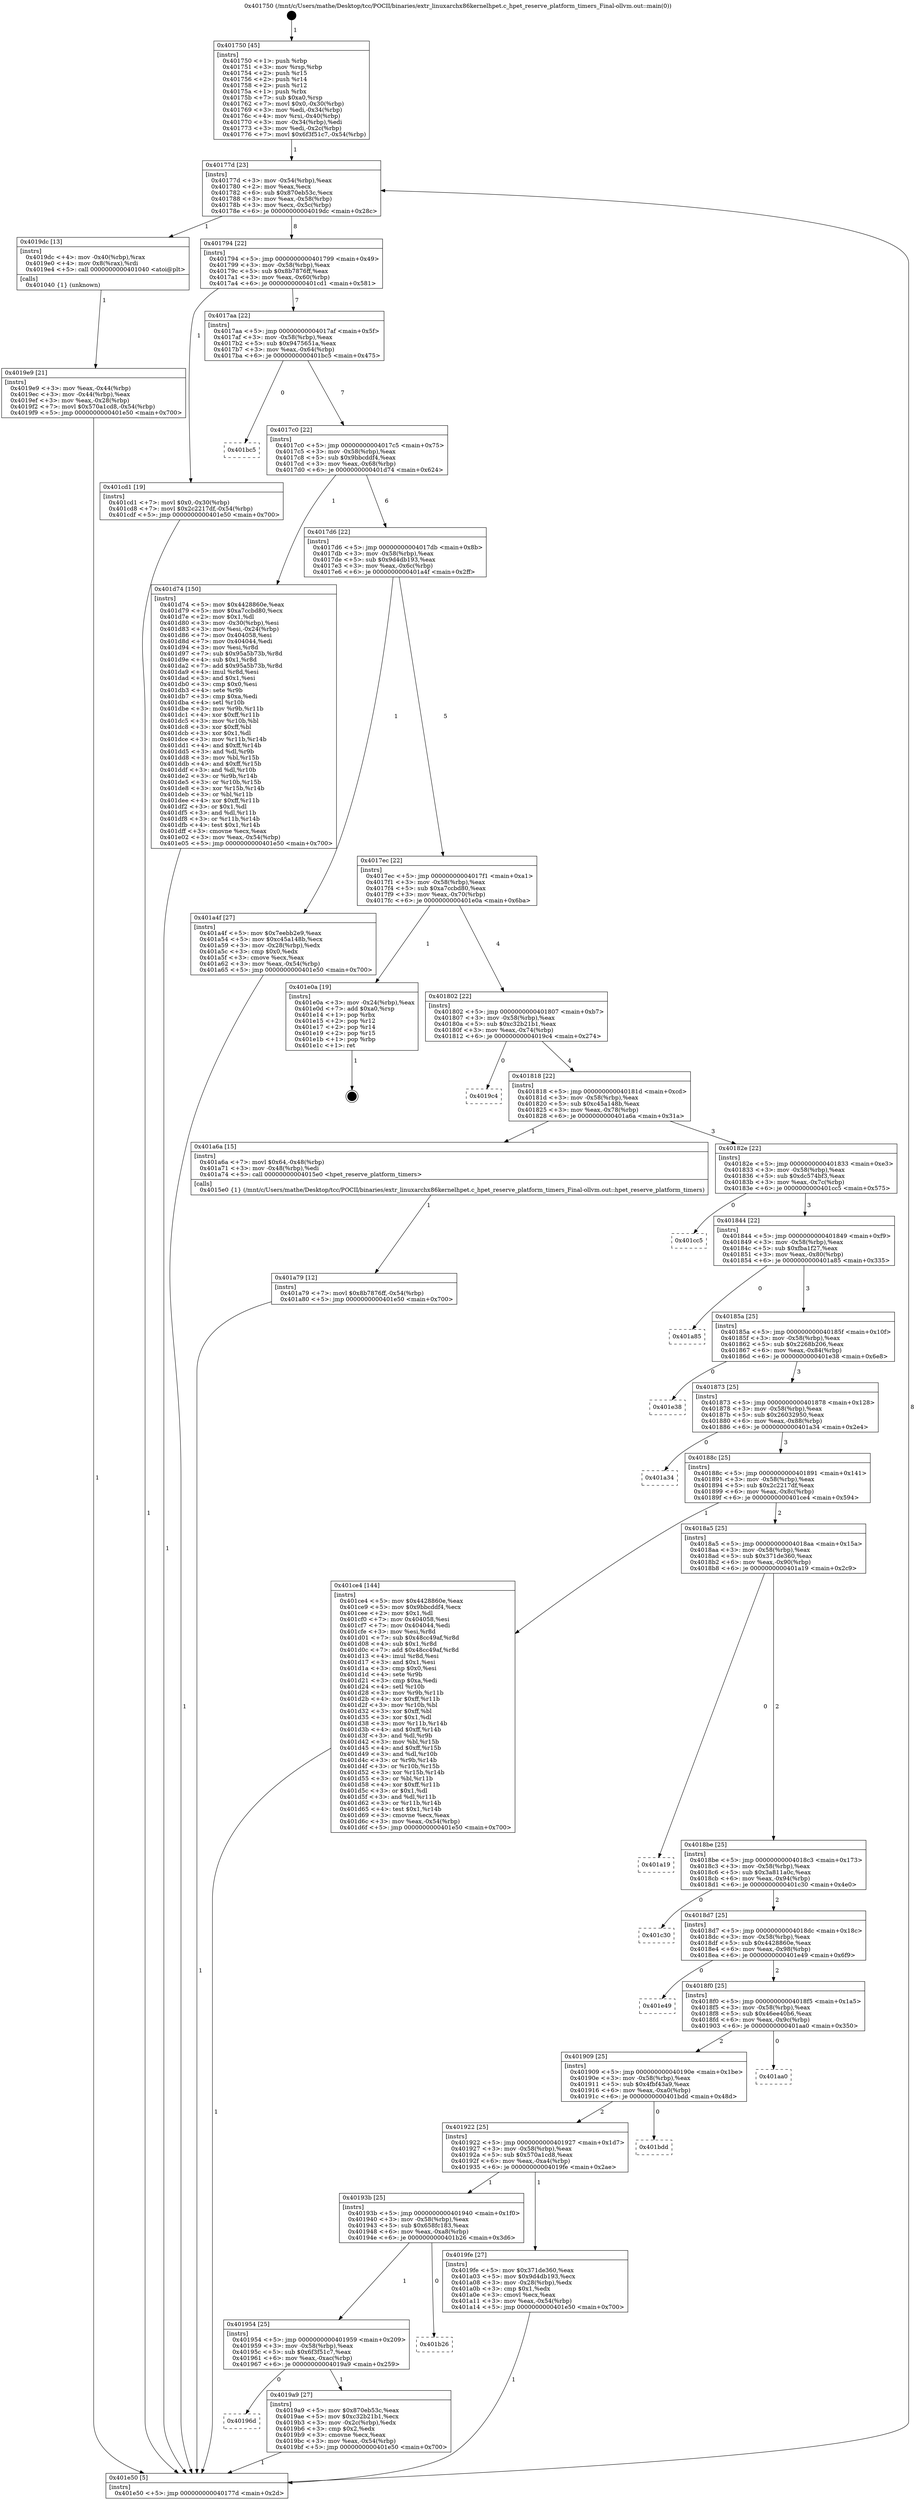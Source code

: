 digraph "0x401750" {
  label = "0x401750 (/mnt/c/Users/mathe/Desktop/tcc/POCII/binaries/extr_linuxarchx86kernelhpet.c_hpet_reserve_platform_timers_Final-ollvm.out::main(0))"
  labelloc = "t"
  node[shape=record]

  Entry [label="",width=0.3,height=0.3,shape=circle,fillcolor=black,style=filled]
  "0x40177d" [label="{
     0x40177d [23]\l
     | [instrs]\l
     &nbsp;&nbsp;0x40177d \<+3\>: mov -0x54(%rbp),%eax\l
     &nbsp;&nbsp;0x401780 \<+2\>: mov %eax,%ecx\l
     &nbsp;&nbsp;0x401782 \<+6\>: sub $0x870eb53c,%ecx\l
     &nbsp;&nbsp;0x401788 \<+3\>: mov %eax,-0x58(%rbp)\l
     &nbsp;&nbsp;0x40178b \<+3\>: mov %ecx,-0x5c(%rbp)\l
     &nbsp;&nbsp;0x40178e \<+6\>: je 00000000004019dc \<main+0x28c\>\l
  }"]
  "0x4019dc" [label="{
     0x4019dc [13]\l
     | [instrs]\l
     &nbsp;&nbsp;0x4019dc \<+4\>: mov -0x40(%rbp),%rax\l
     &nbsp;&nbsp;0x4019e0 \<+4\>: mov 0x8(%rax),%rdi\l
     &nbsp;&nbsp;0x4019e4 \<+5\>: call 0000000000401040 \<atoi@plt\>\l
     | [calls]\l
     &nbsp;&nbsp;0x401040 \{1\} (unknown)\l
  }"]
  "0x401794" [label="{
     0x401794 [22]\l
     | [instrs]\l
     &nbsp;&nbsp;0x401794 \<+5\>: jmp 0000000000401799 \<main+0x49\>\l
     &nbsp;&nbsp;0x401799 \<+3\>: mov -0x58(%rbp),%eax\l
     &nbsp;&nbsp;0x40179c \<+5\>: sub $0x8b7876ff,%eax\l
     &nbsp;&nbsp;0x4017a1 \<+3\>: mov %eax,-0x60(%rbp)\l
     &nbsp;&nbsp;0x4017a4 \<+6\>: je 0000000000401cd1 \<main+0x581\>\l
  }"]
  Exit [label="",width=0.3,height=0.3,shape=circle,fillcolor=black,style=filled,peripheries=2]
  "0x401cd1" [label="{
     0x401cd1 [19]\l
     | [instrs]\l
     &nbsp;&nbsp;0x401cd1 \<+7\>: movl $0x0,-0x30(%rbp)\l
     &nbsp;&nbsp;0x401cd8 \<+7\>: movl $0x2c2217df,-0x54(%rbp)\l
     &nbsp;&nbsp;0x401cdf \<+5\>: jmp 0000000000401e50 \<main+0x700\>\l
  }"]
  "0x4017aa" [label="{
     0x4017aa [22]\l
     | [instrs]\l
     &nbsp;&nbsp;0x4017aa \<+5\>: jmp 00000000004017af \<main+0x5f\>\l
     &nbsp;&nbsp;0x4017af \<+3\>: mov -0x58(%rbp),%eax\l
     &nbsp;&nbsp;0x4017b2 \<+5\>: sub $0x9475651a,%eax\l
     &nbsp;&nbsp;0x4017b7 \<+3\>: mov %eax,-0x64(%rbp)\l
     &nbsp;&nbsp;0x4017ba \<+6\>: je 0000000000401bc5 \<main+0x475\>\l
  }"]
  "0x401a79" [label="{
     0x401a79 [12]\l
     | [instrs]\l
     &nbsp;&nbsp;0x401a79 \<+7\>: movl $0x8b7876ff,-0x54(%rbp)\l
     &nbsp;&nbsp;0x401a80 \<+5\>: jmp 0000000000401e50 \<main+0x700\>\l
  }"]
  "0x401bc5" [label="{
     0x401bc5\l
  }", style=dashed]
  "0x4017c0" [label="{
     0x4017c0 [22]\l
     | [instrs]\l
     &nbsp;&nbsp;0x4017c0 \<+5\>: jmp 00000000004017c5 \<main+0x75\>\l
     &nbsp;&nbsp;0x4017c5 \<+3\>: mov -0x58(%rbp),%eax\l
     &nbsp;&nbsp;0x4017c8 \<+5\>: sub $0x9bbcddf4,%eax\l
     &nbsp;&nbsp;0x4017cd \<+3\>: mov %eax,-0x68(%rbp)\l
     &nbsp;&nbsp;0x4017d0 \<+6\>: je 0000000000401d74 \<main+0x624\>\l
  }"]
  "0x4019e9" [label="{
     0x4019e9 [21]\l
     | [instrs]\l
     &nbsp;&nbsp;0x4019e9 \<+3\>: mov %eax,-0x44(%rbp)\l
     &nbsp;&nbsp;0x4019ec \<+3\>: mov -0x44(%rbp),%eax\l
     &nbsp;&nbsp;0x4019ef \<+3\>: mov %eax,-0x28(%rbp)\l
     &nbsp;&nbsp;0x4019f2 \<+7\>: movl $0x570a1cd8,-0x54(%rbp)\l
     &nbsp;&nbsp;0x4019f9 \<+5\>: jmp 0000000000401e50 \<main+0x700\>\l
  }"]
  "0x401d74" [label="{
     0x401d74 [150]\l
     | [instrs]\l
     &nbsp;&nbsp;0x401d74 \<+5\>: mov $0x4428860e,%eax\l
     &nbsp;&nbsp;0x401d79 \<+5\>: mov $0xa7ccbd80,%ecx\l
     &nbsp;&nbsp;0x401d7e \<+2\>: mov $0x1,%dl\l
     &nbsp;&nbsp;0x401d80 \<+3\>: mov -0x30(%rbp),%esi\l
     &nbsp;&nbsp;0x401d83 \<+3\>: mov %esi,-0x24(%rbp)\l
     &nbsp;&nbsp;0x401d86 \<+7\>: mov 0x404058,%esi\l
     &nbsp;&nbsp;0x401d8d \<+7\>: mov 0x404044,%edi\l
     &nbsp;&nbsp;0x401d94 \<+3\>: mov %esi,%r8d\l
     &nbsp;&nbsp;0x401d97 \<+7\>: sub $0x95a5b73b,%r8d\l
     &nbsp;&nbsp;0x401d9e \<+4\>: sub $0x1,%r8d\l
     &nbsp;&nbsp;0x401da2 \<+7\>: add $0x95a5b73b,%r8d\l
     &nbsp;&nbsp;0x401da9 \<+4\>: imul %r8d,%esi\l
     &nbsp;&nbsp;0x401dad \<+3\>: and $0x1,%esi\l
     &nbsp;&nbsp;0x401db0 \<+3\>: cmp $0x0,%esi\l
     &nbsp;&nbsp;0x401db3 \<+4\>: sete %r9b\l
     &nbsp;&nbsp;0x401db7 \<+3\>: cmp $0xa,%edi\l
     &nbsp;&nbsp;0x401dba \<+4\>: setl %r10b\l
     &nbsp;&nbsp;0x401dbe \<+3\>: mov %r9b,%r11b\l
     &nbsp;&nbsp;0x401dc1 \<+4\>: xor $0xff,%r11b\l
     &nbsp;&nbsp;0x401dc5 \<+3\>: mov %r10b,%bl\l
     &nbsp;&nbsp;0x401dc8 \<+3\>: xor $0xff,%bl\l
     &nbsp;&nbsp;0x401dcb \<+3\>: xor $0x1,%dl\l
     &nbsp;&nbsp;0x401dce \<+3\>: mov %r11b,%r14b\l
     &nbsp;&nbsp;0x401dd1 \<+4\>: and $0xff,%r14b\l
     &nbsp;&nbsp;0x401dd5 \<+3\>: and %dl,%r9b\l
     &nbsp;&nbsp;0x401dd8 \<+3\>: mov %bl,%r15b\l
     &nbsp;&nbsp;0x401ddb \<+4\>: and $0xff,%r15b\l
     &nbsp;&nbsp;0x401ddf \<+3\>: and %dl,%r10b\l
     &nbsp;&nbsp;0x401de2 \<+3\>: or %r9b,%r14b\l
     &nbsp;&nbsp;0x401de5 \<+3\>: or %r10b,%r15b\l
     &nbsp;&nbsp;0x401de8 \<+3\>: xor %r15b,%r14b\l
     &nbsp;&nbsp;0x401deb \<+3\>: or %bl,%r11b\l
     &nbsp;&nbsp;0x401dee \<+4\>: xor $0xff,%r11b\l
     &nbsp;&nbsp;0x401df2 \<+3\>: or $0x1,%dl\l
     &nbsp;&nbsp;0x401df5 \<+3\>: and %dl,%r11b\l
     &nbsp;&nbsp;0x401df8 \<+3\>: or %r11b,%r14b\l
     &nbsp;&nbsp;0x401dfb \<+4\>: test $0x1,%r14b\l
     &nbsp;&nbsp;0x401dff \<+3\>: cmovne %ecx,%eax\l
     &nbsp;&nbsp;0x401e02 \<+3\>: mov %eax,-0x54(%rbp)\l
     &nbsp;&nbsp;0x401e05 \<+5\>: jmp 0000000000401e50 \<main+0x700\>\l
  }"]
  "0x4017d6" [label="{
     0x4017d6 [22]\l
     | [instrs]\l
     &nbsp;&nbsp;0x4017d6 \<+5\>: jmp 00000000004017db \<main+0x8b\>\l
     &nbsp;&nbsp;0x4017db \<+3\>: mov -0x58(%rbp),%eax\l
     &nbsp;&nbsp;0x4017de \<+5\>: sub $0x9d4db193,%eax\l
     &nbsp;&nbsp;0x4017e3 \<+3\>: mov %eax,-0x6c(%rbp)\l
     &nbsp;&nbsp;0x4017e6 \<+6\>: je 0000000000401a4f \<main+0x2ff\>\l
  }"]
  "0x401750" [label="{
     0x401750 [45]\l
     | [instrs]\l
     &nbsp;&nbsp;0x401750 \<+1\>: push %rbp\l
     &nbsp;&nbsp;0x401751 \<+3\>: mov %rsp,%rbp\l
     &nbsp;&nbsp;0x401754 \<+2\>: push %r15\l
     &nbsp;&nbsp;0x401756 \<+2\>: push %r14\l
     &nbsp;&nbsp;0x401758 \<+2\>: push %r12\l
     &nbsp;&nbsp;0x40175a \<+1\>: push %rbx\l
     &nbsp;&nbsp;0x40175b \<+7\>: sub $0xa0,%rsp\l
     &nbsp;&nbsp;0x401762 \<+7\>: movl $0x0,-0x30(%rbp)\l
     &nbsp;&nbsp;0x401769 \<+3\>: mov %edi,-0x34(%rbp)\l
     &nbsp;&nbsp;0x40176c \<+4\>: mov %rsi,-0x40(%rbp)\l
     &nbsp;&nbsp;0x401770 \<+3\>: mov -0x34(%rbp),%edi\l
     &nbsp;&nbsp;0x401773 \<+3\>: mov %edi,-0x2c(%rbp)\l
     &nbsp;&nbsp;0x401776 \<+7\>: movl $0x6f3f51c7,-0x54(%rbp)\l
  }"]
  "0x401a4f" [label="{
     0x401a4f [27]\l
     | [instrs]\l
     &nbsp;&nbsp;0x401a4f \<+5\>: mov $0x7eebb2e9,%eax\l
     &nbsp;&nbsp;0x401a54 \<+5\>: mov $0xc45a148b,%ecx\l
     &nbsp;&nbsp;0x401a59 \<+3\>: mov -0x28(%rbp),%edx\l
     &nbsp;&nbsp;0x401a5c \<+3\>: cmp $0x0,%edx\l
     &nbsp;&nbsp;0x401a5f \<+3\>: cmove %ecx,%eax\l
     &nbsp;&nbsp;0x401a62 \<+3\>: mov %eax,-0x54(%rbp)\l
     &nbsp;&nbsp;0x401a65 \<+5\>: jmp 0000000000401e50 \<main+0x700\>\l
  }"]
  "0x4017ec" [label="{
     0x4017ec [22]\l
     | [instrs]\l
     &nbsp;&nbsp;0x4017ec \<+5\>: jmp 00000000004017f1 \<main+0xa1\>\l
     &nbsp;&nbsp;0x4017f1 \<+3\>: mov -0x58(%rbp),%eax\l
     &nbsp;&nbsp;0x4017f4 \<+5\>: sub $0xa7ccbd80,%eax\l
     &nbsp;&nbsp;0x4017f9 \<+3\>: mov %eax,-0x70(%rbp)\l
     &nbsp;&nbsp;0x4017fc \<+6\>: je 0000000000401e0a \<main+0x6ba\>\l
  }"]
  "0x401e50" [label="{
     0x401e50 [5]\l
     | [instrs]\l
     &nbsp;&nbsp;0x401e50 \<+5\>: jmp 000000000040177d \<main+0x2d\>\l
  }"]
  "0x401e0a" [label="{
     0x401e0a [19]\l
     | [instrs]\l
     &nbsp;&nbsp;0x401e0a \<+3\>: mov -0x24(%rbp),%eax\l
     &nbsp;&nbsp;0x401e0d \<+7\>: add $0xa0,%rsp\l
     &nbsp;&nbsp;0x401e14 \<+1\>: pop %rbx\l
     &nbsp;&nbsp;0x401e15 \<+2\>: pop %r12\l
     &nbsp;&nbsp;0x401e17 \<+2\>: pop %r14\l
     &nbsp;&nbsp;0x401e19 \<+2\>: pop %r15\l
     &nbsp;&nbsp;0x401e1b \<+1\>: pop %rbp\l
     &nbsp;&nbsp;0x401e1c \<+1\>: ret\l
  }"]
  "0x401802" [label="{
     0x401802 [22]\l
     | [instrs]\l
     &nbsp;&nbsp;0x401802 \<+5\>: jmp 0000000000401807 \<main+0xb7\>\l
     &nbsp;&nbsp;0x401807 \<+3\>: mov -0x58(%rbp),%eax\l
     &nbsp;&nbsp;0x40180a \<+5\>: sub $0xc32b21b1,%eax\l
     &nbsp;&nbsp;0x40180f \<+3\>: mov %eax,-0x74(%rbp)\l
     &nbsp;&nbsp;0x401812 \<+6\>: je 00000000004019c4 \<main+0x274\>\l
  }"]
  "0x40196d" [label="{
     0x40196d\l
  }", style=dashed]
  "0x4019c4" [label="{
     0x4019c4\l
  }", style=dashed]
  "0x401818" [label="{
     0x401818 [22]\l
     | [instrs]\l
     &nbsp;&nbsp;0x401818 \<+5\>: jmp 000000000040181d \<main+0xcd\>\l
     &nbsp;&nbsp;0x40181d \<+3\>: mov -0x58(%rbp),%eax\l
     &nbsp;&nbsp;0x401820 \<+5\>: sub $0xc45a148b,%eax\l
     &nbsp;&nbsp;0x401825 \<+3\>: mov %eax,-0x78(%rbp)\l
     &nbsp;&nbsp;0x401828 \<+6\>: je 0000000000401a6a \<main+0x31a\>\l
  }"]
  "0x4019a9" [label="{
     0x4019a9 [27]\l
     | [instrs]\l
     &nbsp;&nbsp;0x4019a9 \<+5\>: mov $0x870eb53c,%eax\l
     &nbsp;&nbsp;0x4019ae \<+5\>: mov $0xc32b21b1,%ecx\l
     &nbsp;&nbsp;0x4019b3 \<+3\>: mov -0x2c(%rbp),%edx\l
     &nbsp;&nbsp;0x4019b6 \<+3\>: cmp $0x2,%edx\l
     &nbsp;&nbsp;0x4019b9 \<+3\>: cmovne %ecx,%eax\l
     &nbsp;&nbsp;0x4019bc \<+3\>: mov %eax,-0x54(%rbp)\l
     &nbsp;&nbsp;0x4019bf \<+5\>: jmp 0000000000401e50 \<main+0x700\>\l
  }"]
  "0x401a6a" [label="{
     0x401a6a [15]\l
     | [instrs]\l
     &nbsp;&nbsp;0x401a6a \<+7\>: movl $0x64,-0x48(%rbp)\l
     &nbsp;&nbsp;0x401a71 \<+3\>: mov -0x48(%rbp),%edi\l
     &nbsp;&nbsp;0x401a74 \<+5\>: call 00000000004015e0 \<hpet_reserve_platform_timers\>\l
     | [calls]\l
     &nbsp;&nbsp;0x4015e0 \{1\} (/mnt/c/Users/mathe/Desktop/tcc/POCII/binaries/extr_linuxarchx86kernelhpet.c_hpet_reserve_platform_timers_Final-ollvm.out::hpet_reserve_platform_timers)\l
  }"]
  "0x40182e" [label="{
     0x40182e [22]\l
     | [instrs]\l
     &nbsp;&nbsp;0x40182e \<+5\>: jmp 0000000000401833 \<main+0xe3\>\l
     &nbsp;&nbsp;0x401833 \<+3\>: mov -0x58(%rbp),%eax\l
     &nbsp;&nbsp;0x401836 \<+5\>: sub $0xdc574bf3,%eax\l
     &nbsp;&nbsp;0x40183b \<+3\>: mov %eax,-0x7c(%rbp)\l
     &nbsp;&nbsp;0x40183e \<+6\>: je 0000000000401cc5 \<main+0x575\>\l
  }"]
  "0x401954" [label="{
     0x401954 [25]\l
     | [instrs]\l
     &nbsp;&nbsp;0x401954 \<+5\>: jmp 0000000000401959 \<main+0x209\>\l
     &nbsp;&nbsp;0x401959 \<+3\>: mov -0x58(%rbp),%eax\l
     &nbsp;&nbsp;0x40195c \<+5\>: sub $0x6f3f51c7,%eax\l
     &nbsp;&nbsp;0x401961 \<+6\>: mov %eax,-0xac(%rbp)\l
     &nbsp;&nbsp;0x401967 \<+6\>: je 00000000004019a9 \<main+0x259\>\l
  }"]
  "0x401cc5" [label="{
     0x401cc5\l
  }", style=dashed]
  "0x401844" [label="{
     0x401844 [22]\l
     | [instrs]\l
     &nbsp;&nbsp;0x401844 \<+5\>: jmp 0000000000401849 \<main+0xf9\>\l
     &nbsp;&nbsp;0x401849 \<+3\>: mov -0x58(%rbp),%eax\l
     &nbsp;&nbsp;0x40184c \<+5\>: sub $0xfba1f27,%eax\l
     &nbsp;&nbsp;0x401851 \<+3\>: mov %eax,-0x80(%rbp)\l
     &nbsp;&nbsp;0x401854 \<+6\>: je 0000000000401a85 \<main+0x335\>\l
  }"]
  "0x401b26" [label="{
     0x401b26\l
  }", style=dashed]
  "0x401a85" [label="{
     0x401a85\l
  }", style=dashed]
  "0x40185a" [label="{
     0x40185a [25]\l
     | [instrs]\l
     &nbsp;&nbsp;0x40185a \<+5\>: jmp 000000000040185f \<main+0x10f\>\l
     &nbsp;&nbsp;0x40185f \<+3\>: mov -0x58(%rbp),%eax\l
     &nbsp;&nbsp;0x401862 \<+5\>: sub $0x2268b206,%eax\l
     &nbsp;&nbsp;0x401867 \<+6\>: mov %eax,-0x84(%rbp)\l
     &nbsp;&nbsp;0x40186d \<+6\>: je 0000000000401e38 \<main+0x6e8\>\l
  }"]
  "0x40193b" [label="{
     0x40193b [25]\l
     | [instrs]\l
     &nbsp;&nbsp;0x40193b \<+5\>: jmp 0000000000401940 \<main+0x1f0\>\l
     &nbsp;&nbsp;0x401940 \<+3\>: mov -0x58(%rbp),%eax\l
     &nbsp;&nbsp;0x401943 \<+5\>: sub $0x658fc183,%eax\l
     &nbsp;&nbsp;0x401948 \<+6\>: mov %eax,-0xa8(%rbp)\l
     &nbsp;&nbsp;0x40194e \<+6\>: je 0000000000401b26 \<main+0x3d6\>\l
  }"]
  "0x401e38" [label="{
     0x401e38\l
  }", style=dashed]
  "0x401873" [label="{
     0x401873 [25]\l
     | [instrs]\l
     &nbsp;&nbsp;0x401873 \<+5\>: jmp 0000000000401878 \<main+0x128\>\l
     &nbsp;&nbsp;0x401878 \<+3\>: mov -0x58(%rbp),%eax\l
     &nbsp;&nbsp;0x40187b \<+5\>: sub $0x26032950,%eax\l
     &nbsp;&nbsp;0x401880 \<+6\>: mov %eax,-0x88(%rbp)\l
     &nbsp;&nbsp;0x401886 \<+6\>: je 0000000000401a34 \<main+0x2e4\>\l
  }"]
  "0x4019fe" [label="{
     0x4019fe [27]\l
     | [instrs]\l
     &nbsp;&nbsp;0x4019fe \<+5\>: mov $0x371de360,%eax\l
     &nbsp;&nbsp;0x401a03 \<+5\>: mov $0x9d4db193,%ecx\l
     &nbsp;&nbsp;0x401a08 \<+3\>: mov -0x28(%rbp),%edx\l
     &nbsp;&nbsp;0x401a0b \<+3\>: cmp $0x1,%edx\l
     &nbsp;&nbsp;0x401a0e \<+3\>: cmovl %ecx,%eax\l
     &nbsp;&nbsp;0x401a11 \<+3\>: mov %eax,-0x54(%rbp)\l
     &nbsp;&nbsp;0x401a14 \<+5\>: jmp 0000000000401e50 \<main+0x700\>\l
  }"]
  "0x401a34" [label="{
     0x401a34\l
  }", style=dashed]
  "0x40188c" [label="{
     0x40188c [25]\l
     | [instrs]\l
     &nbsp;&nbsp;0x40188c \<+5\>: jmp 0000000000401891 \<main+0x141\>\l
     &nbsp;&nbsp;0x401891 \<+3\>: mov -0x58(%rbp),%eax\l
     &nbsp;&nbsp;0x401894 \<+5\>: sub $0x2c2217df,%eax\l
     &nbsp;&nbsp;0x401899 \<+6\>: mov %eax,-0x8c(%rbp)\l
     &nbsp;&nbsp;0x40189f \<+6\>: je 0000000000401ce4 \<main+0x594\>\l
  }"]
  "0x401922" [label="{
     0x401922 [25]\l
     | [instrs]\l
     &nbsp;&nbsp;0x401922 \<+5\>: jmp 0000000000401927 \<main+0x1d7\>\l
     &nbsp;&nbsp;0x401927 \<+3\>: mov -0x58(%rbp),%eax\l
     &nbsp;&nbsp;0x40192a \<+5\>: sub $0x570a1cd8,%eax\l
     &nbsp;&nbsp;0x40192f \<+6\>: mov %eax,-0xa4(%rbp)\l
     &nbsp;&nbsp;0x401935 \<+6\>: je 00000000004019fe \<main+0x2ae\>\l
  }"]
  "0x401ce4" [label="{
     0x401ce4 [144]\l
     | [instrs]\l
     &nbsp;&nbsp;0x401ce4 \<+5\>: mov $0x4428860e,%eax\l
     &nbsp;&nbsp;0x401ce9 \<+5\>: mov $0x9bbcddf4,%ecx\l
     &nbsp;&nbsp;0x401cee \<+2\>: mov $0x1,%dl\l
     &nbsp;&nbsp;0x401cf0 \<+7\>: mov 0x404058,%esi\l
     &nbsp;&nbsp;0x401cf7 \<+7\>: mov 0x404044,%edi\l
     &nbsp;&nbsp;0x401cfe \<+3\>: mov %esi,%r8d\l
     &nbsp;&nbsp;0x401d01 \<+7\>: sub $0x48cc49af,%r8d\l
     &nbsp;&nbsp;0x401d08 \<+4\>: sub $0x1,%r8d\l
     &nbsp;&nbsp;0x401d0c \<+7\>: add $0x48cc49af,%r8d\l
     &nbsp;&nbsp;0x401d13 \<+4\>: imul %r8d,%esi\l
     &nbsp;&nbsp;0x401d17 \<+3\>: and $0x1,%esi\l
     &nbsp;&nbsp;0x401d1a \<+3\>: cmp $0x0,%esi\l
     &nbsp;&nbsp;0x401d1d \<+4\>: sete %r9b\l
     &nbsp;&nbsp;0x401d21 \<+3\>: cmp $0xa,%edi\l
     &nbsp;&nbsp;0x401d24 \<+4\>: setl %r10b\l
     &nbsp;&nbsp;0x401d28 \<+3\>: mov %r9b,%r11b\l
     &nbsp;&nbsp;0x401d2b \<+4\>: xor $0xff,%r11b\l
     &nbsp;&nbsp;0x401d2f \<+3\>: mov %r10b,%bl\l
     &nbsp;&nbsp;0x401d32 \<+3\>: xor $0xff,%bl\l
     &nbsp;&nbsp;0x401d35 \<+3\>: xor $0x1,%dl\l
     &nbsp;&nbsp;0x401d38 \<+3\>: mov %r11b,%r14b\l
     &nbsp;&nbsp;0x401d3b \<+4\>: and $0xff,%r14b\l
     &nbsp;&nbsp;0x401d3f \<+3\>: and %dl,%r9b\l
     &nbsp;&nbsp;0x401d42 \<+3\>: mov %bl,%r15b\l
     &nbsp;&nbsp;0x401d45 \<+4\>: and $0xff,%r15b\l
     &nbsp;&nbsp;0x401d49 \<+3\>: and %dl,%r10b\l
     &nbsp;&nbsp;0x401d4c \<+3\>: or %r9b,%r14b\l
     &nbsp;&nbsp;0x401d4f \<+3\>: or %r10b,%r15b\l
     &nbsp;&nbsp;0x401d52 \<+3\>: xor %r15b,%r14b\l
     &nbsp;&nbsp;0x401d55 \<+3\>: or %bl,%r11b\l
     &nbsp;&nbsp;0x401d58 \<+4\>: xor $0xff,%r11b\l
     &nbsp;&nbsp;0x401d5c \<+3\>: or $0x1,%dl\l
     &nbsp;&nbsp;0x401d5f \<+3\>: and %dl,%r11b\l
     &nbsp;&nbsp;0x401d62 \<+3\>: or %r11b,%r14b\l
     &nbsp;&nbsp;0x401d65 \<+4\>: test $0x1,%r14b\l
     &nbsp;&nbsp;0x401d69 \<+3\>: cmovne %ecx,%eax\l
     &nbsp;&nbsp;0x401d6c \<+3\>: mov %eax,-0x54(%rbp)\l
     &nbsp;&nbsp;0x401d6f \<+5\>: jmp 0000000000401e50 \<main+0x700\>\l
  }"]
  "0x4018a5" [label="{
     0x4018a5 [25]\l
     | [instrs]\l
     &nbsp;&nbsp;0x4018a5 \<+5\>: jmp 00000000004018aa \<main+0x15a\>\l
     &nbsp;&nbsp;0x4018aa \<+3\>: mov -0x58(%rbp),%eax\l
     &nbsp;&nbsp;0x4018ad \<+5\>: sub $0x371de360,%eax\l
     &nbsp;&nbsp;0x4018b2 \<+6\>: mov %eax,-0x90(%rbp)\l
     &nbsp;&nbsp;0x4018b8 \<+6\>: je 0000000000401a19 \<main+0x2c9\>\l
  }"]
  "0x401bdd" [label="{
     0x401bdd\l
  }", style=dashed]
  "0x401a19" [label="{
     0x401a19\l
  }", style=dashed]
  "0x4018be" [label="{
     0x4018be [25]\l
     | [instrs]\l
     &nbsp;&nbsp;0x4018be \<+5\>: jmp 00000000004018c3 \<main+0x173\>\l
     &nbsp;&nbsp;0x4018c3 \<+3\>: mov -0x58(%rbp),%eax\l
     &nbsp;&nbsp;0x4018c6 \<+5\>: sub $0x3a811a0c,%eax\l
     &nbsp;&nbsp;0x4018cb \<+6\>: mov %eax,-0x94(%rbp)\l
     &nbsp;&nbsp;0x4018d1 \<+6\>: je 0000000000401c30 \<main+0x4e0\>\l
  }"]
  "0x401909" [label="{
     0x401909 [25]\l
     | [instrs]\l
     &nbsp;&nbsp;0x401909 \<+5\>: jmp 000000000040190e \<main+0x1be\>\l
     &nbsp;&nbsp;0x40190e \<+3\>: mov -0x58(%rbp),%eax\l
     &nbsp;&nbsp;0x401911 \<+5\>: sub $0x4fbf43a9,%eax\l
     &nbsp;&nbsp;0x401916 \<+6\>: mov %eax,-0xa0(%rbp)\l
     &nbsp;&nbsp;0x40191c \<+6\>: je 0000000000401bdd \<main+0x48d\>\l
  }"]
  "0x401c30" [label="{
     0x401c30\l
  }", style=dashed]
  "0x4018d7" [label="{
     0x4018d7 [25]\l
     | [instrs]\l
     &nbsp;&nbsp;0x4018d7 \<+5\>: jmp 00000000004018dc \<main+0x18c\>\l
     &nbsp;&nbsp;0x4018dc \<+3\>: mov -0x58(%rbp),%eax\l
     &nbsp;&nbsp;0x4018df \<+5\>: sub $0x4428860e,%eax\l
     &nbsp;&nbsp;0x4018e4 \<+6\>: mov %eax,-0x98(%rbp)\l
     &nbsp;&nbsp;0x4018ea \<+6\>: je 0000000000401e49 \<main+0x6f9\>\l
  }"]
  "0x401aa0" [label="{
     0x401aa0\l
  }", style=dashed]
  "0x401e49" [label="{
     0x401e49\l
  }", style=dashed]
  "0x4018f0" [label="{
     0x4018f0 [25]\l
     | [instrs]\l
     &nbsp;&nbsp;0x4018f0 \<+5\>: jmp 00000000004018f5 \<main+0x1a5\>\l
     &nbsp;&nbsp;0x4018f5 \<+3\>: mov -0x58(%rbp),%eax\l
     &nbsp;&nbsp;0x4018f8 \<+5\>: sub $0x46ee40b6,%eax\l
     &nbsp;&nbsp;0x4018fd \<+6\>: mov %eax,-0x9c(%rbp)\l
     &nbsp;&nbsp;0x401903 \<+6\>: je 0000000000401aa0 \<main+0x350\>\l
  }"]
  Entry -> "0x401750" [label=" 1"]
  "0x40177d" -> "0x4019dc" [label=" 1"]
  "0x40177d" -> "0x401794" [label=" 8"]
  "0x401e0a" -> Exit [label=" 1"]
  "0x401794" -> "0x401cd1" [label=" 1"]
  "0x401794" -> "0x4017aa" [label=" 7"]
  "0x401d74" -> "0x401e50" [label=" 1"]
  "0x4017aa" -> "0x401bc5" [label=" 0"]
  "0x4017aa" -> "0x4017c0" [label=" 7"]
  "0x401ce4" -> "0x401e50" [label=" 1"]
  "0x4017c0" -> "0x401d74" [label=" 1"]
  "0x4017c0" -> "0x4017d6" [label=" 6"]
  "0x401cd1" -> "0x401e50" [label=" 1"]
  "0x4017d6" -> "0x401a4f" [label=" 1"]
  "0x4017d6" -> "0x4017ec" [label=" 5"]
  "0x401a79" -> "0x401e50" [label=" 1"]
  "0x4017ec" -> "0x401e0a" [label=" 1"]
  "0x4017ec" -> "0x401802" [label=" 4"]
  "0x401a6a" -> "0x401a79" [label=" 1"]
  "0x401802" -> "0x4019c4" [label=" 0"]
  "0x401802" -> "0x401818" [label=" 4"]
  "0x401a4f" -> "0x401e50" [label=" 1"]
  "0x401818" -> "0x401a6a" [label=" 1"]
  "0x401818" -> "0x40182e" [label=" 3"]
  "0x4019fe" -> "0x401e50" [label=" 1"]
  "0x40182e" -> "0x401cc5" [label=" 0"]
  "0x40182e" -> "0x401844" [label=" 3"]
  "0x4019dc" -> "0x4019e9" [label=" 1"]
  "0x401844" -> "0x401a85" [label=" 0"]
  "0x401844" -> "0x40185a" [label=" 3"]
  "0x401e50" -> "0x40177d" [label=" 8"]
  "0x40185a" -> "0x401e38" [label=" 0"]
  "0x40185a" -> "0x401873" [label=" 3"]
  "0x4019a9" -> "0x401e50" [label=" 1"]
  "0x401873" -> "0x401a34" [label=" 0"]
  "0x401873" -> "0x40188c" [label=" 3"]
  "0x401954" -> "0x40196d" [label=" 0"]
  "0x40188c" -> "0x401ce4" [label=" 1"]
  "0x40188c" -> "0x4018a5" [label=" 2"]
  "0x4019e9" -> "0x401e50" [label=" 1"]
  "0x4018a5" -> "0x401a19" [label=" 0"]
  "0x4018a5" -> "0x4018be" [label=" 2"]
  "0x40193b" -> "0x401954" [label=" 1"]
  "0x4018be" -> "0x401c30" [label=" 0"]
  "0x4018be" -> "0x4018d7" [label=" 2"]
  "0x401750" -> "0x40177d" [label=" 1"]
  "0x4018d7" -> "0x401e49" [label=" 0"]
  "0x4018d7" -> "0x4018f0" [label=" 2"]
  "0x401922" -> "0x40193b" [label=" 1"]
  "0x4018f0" -> "0x401aa0" [label=" 0"]
  "0x4018f0" -> "0x401909" [label=" 2"]
  "0x40193b" -> "0x401b26" [label=" 0"]
  "0x401909" -> "0x401bdd" [label=" 0"]
  "0x401909" -> "0x401922" [label=" 2"]
  "0x401954" -> "0x4019a9" [label=" 1"]
  "0x401922" -> "0x4019fe" [label=" 1"]
}
